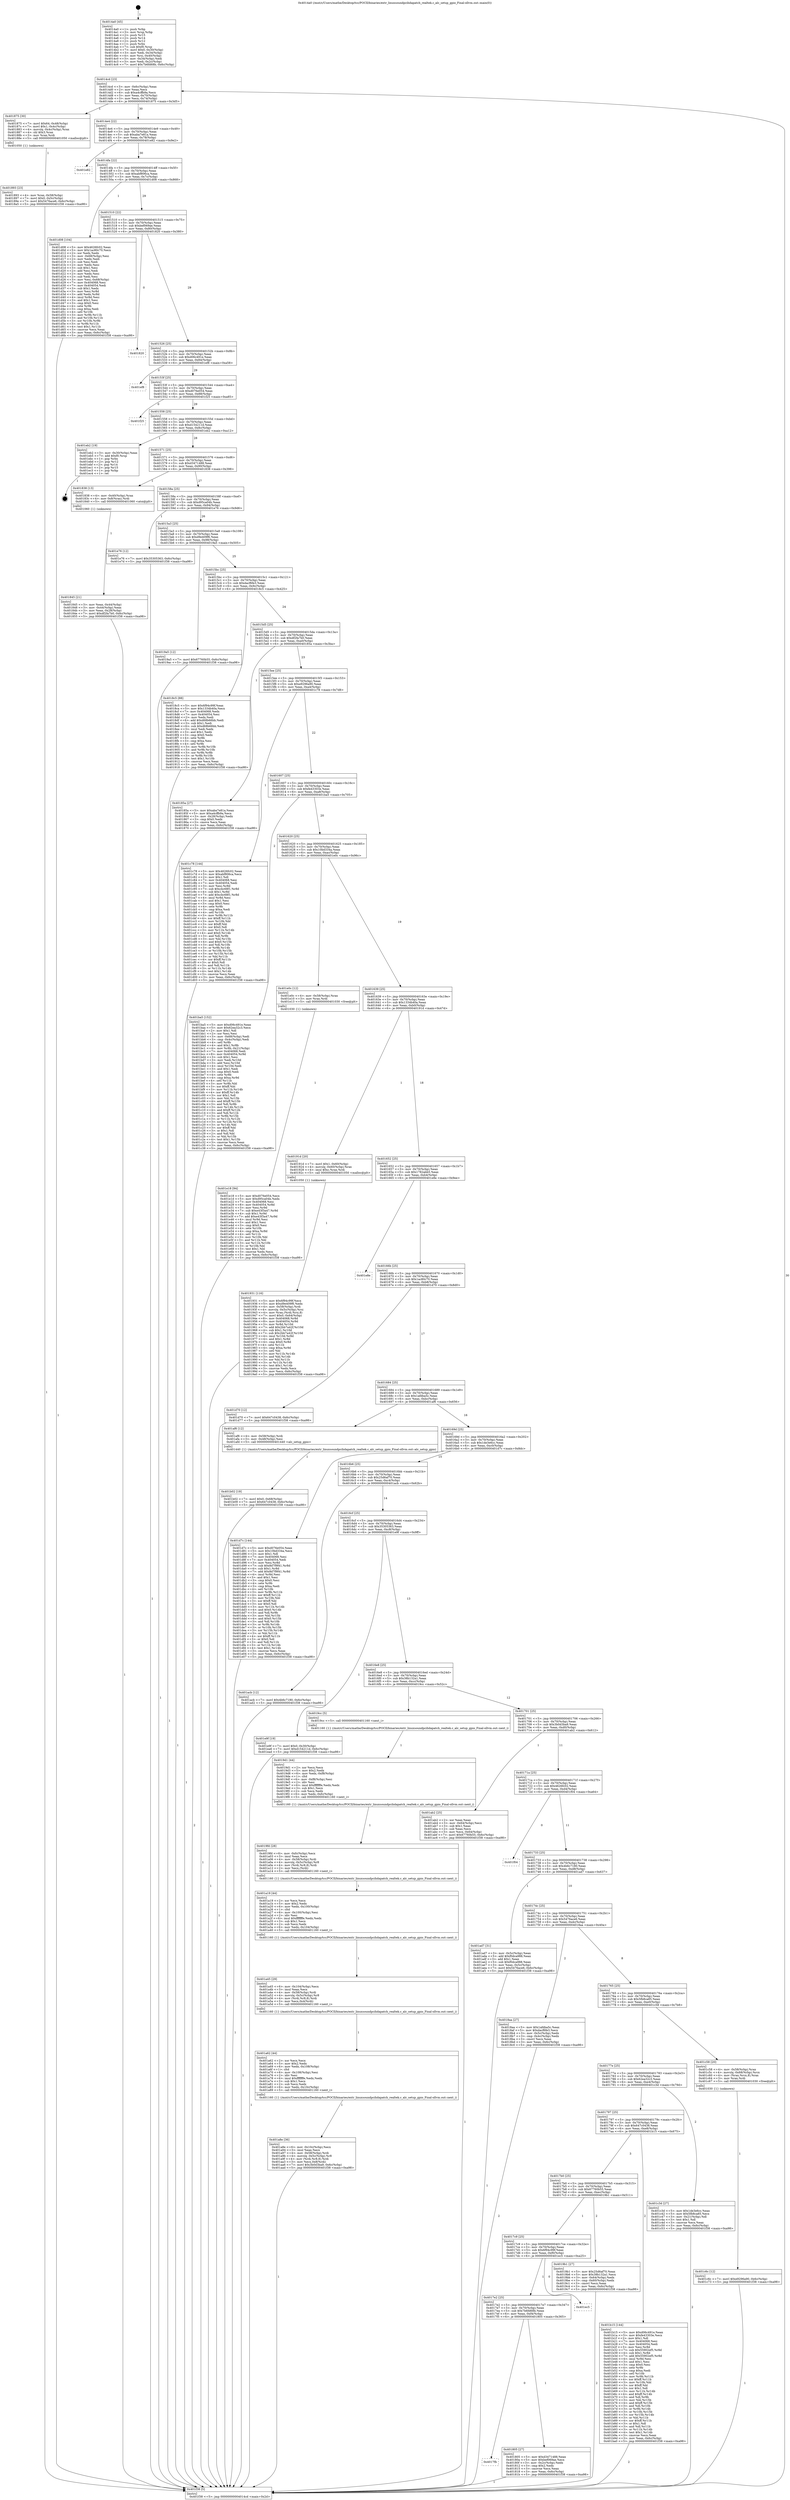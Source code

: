 digraph "0x4014a0" {
  label = "0x4014a0 (/mnt/c/Users/mathe/Desktop/tcc/POCII/binaries/extr_linuxsoundpcihdapatch_realtek.c_alc_setup_gpio_Final-ollvm.out::main(0))"
  labelloc = "t"
  node[shape=record]

  Entry [label="",width=0.3,height=0.3,shape=circle,fillcolor=black,style=filled]
  "0x4014cd" [label="{
     0x4014cd [23]\l
     | [instrs]\l
     &nbsp;&nbsp;0x4014cd \<+3\>: mov -0x6c(%rbp),%eax\l
     &nbsp;&nbsp;0x4014d0 \<+2\>: mov %eax,%ecx\l
     &nbsp;&nbsp;0x4014d2 \<+6\>: sub $0xa4cffb9a,%ecx\l
     &nbsp;&nbsp;0x4014d8 \<+3\>: mov %eax,-0x70(%rbp)\l
     &nbsp;&nbsp;0x4014db \<+3\>: mov %ecx,-0x74(%rbp)\l
     &nbsp;&nbsp;0x4014de \<+6\>: je 0000000000401875 \<main+0x3d5\>\l
  }"]
  "0x401875" [label="{
     0x401875 [30]\l
     | [instrs]\l
     &nbsp;&nbsp;0x401875 \<+7\>: movl $0x64,-0x48(%rbp)\l
     &nbsp;&nbsp;0x40187c \<+7\>: movl $0x1,-0x4c(%rbp)\l
     &nbsp;&nbsp;0x401883 \<+4\>: movslq -0x4c(%rbp),%rax\l
     &nbsp;&nbsp;0x401887 \<+4\>: shl $0x3,%rax\l
     &nbsp;&nbsp;0x40188b \<+3\>: mov %rax,%rdi\l
     &nbsp;&nbsp;0x40188e \<+5\>: call 0000000000401050 \<malloc@plt\>\l
     | [calls]\l
     &nbsp;&nbsp;0x401050 \{1\} (unknown)\l
  }"]
  "0x4014e4" [label="{
     0x4014e4 [22]\l
     | [instrs]\l
     &nbsp;&nbsp;0x4014e4 \<+5\>: jmp 00000000004014e9 \<main+0x49\>\l
     &nbsp;&nbsp;0x4014e9 \<+3\>: mov -0x70(%rbp),%eax\l
     &nbsp;&nbsp;0x4014ec \<+5\>: sub $0xaba7e81a,%eax\l
     &nbsp;&nbsp;0x4014f1 \<+3\>: mov %eax,-0x78(%rbp)\l
     &nbsp;&nbsp;0x4014f4 \<+6\>: je 0000000000401e82 \<main+0x9e2\>\l
  }"]
  Exit [label="",width=0.3,height=0.3,shape=circle,fillcolor=black,style=filled,peripheries=2]
  "0x401e82" [label="{
     0x401e82\l
  }", style=dashed]
  "0x4014fa" [label="{
     0x4014fa [22]\l
     | [instrs]\l
     &nbsp;&nbsp;0x4014fa \<+5\>: jmp 00000000004014ff \<main+0x5f\>\l
     &nbsp;&nbsp;0x4014ff \<+3\>: mov -0x70(%rbp),%eax\l
     &nbsp;&nbsp;0x401502 \<+5\>: sub $0xabf806ca,%eax\l
     &nbsp;&nbsp;0x401507 \<+3\>: mov %eax,-0x7c(%rbp)\l
     &nbsp;&nbsp;0x40150a \<+6\>: je 0000000000401d08 \<main+0x868\>\l
  }"]
  "0x401e18" [label="{
     0x401e18 [94]\l
     | [instrs]\l
     &nbsp;&nbsp;0x401e18 \<+5\>: mov $0xd076e054,%ecx\l
     &nbsp;&nbsp;0x401e1d \<+5\>: mov $0xd95ca04b,%edx\l
     &nbsp;&nbsp;0x401e22 \<+7\>: mov 0x404068,%esi\l
     &nbsp;&nbsp;0x401e29 \<+8\>: mov 0x404054,%r8d\l
     &nbsp;&nbsp;0x401e31 \<+3\>: mov %esi,%r9d\l
     &nbsp;&nbsp;0x401e34 \<+7\>: sub $0xe43f3a47,%r9d\l
     &nbsp;&nbsp;0x401e3b \<+4\>: sub $0x1,%r9d\l
     &nbsp;&nbsp;0x401e3f \<+7\>: add $0xe43f3a47,%r9d\l
     &nbsp;&nbsp;0x401e46 \<+4\>: imul %r9d,%esi\l
     &nbsp;&nbsp;0x401e4a \<+3\>: and $0x1,%esi\l
     &nbsp;&nbsp;0x401e4d \<+3\>: cmp $0x0,%esi\l
     &nbsp;&nbsp;0x401e50 \<+4\>: sete %r10b\l
     &nbsp;&nbsp;0x401e54 \<+4\>: cmp $0xa,%r8d\l
     &nbsp;&nbsp;0x401e58 \<+4\>: setl %r11b\l
     &nbsp;&nbsp;0x401e5c \<+3\>: mov %r10b,%bl\l
     &nbsp;&nbsp;0x401e5f \<+3\>: and %r11b,%bl\l
     &nbsp;&nbsp;0x401e62 \<+3\>: xor %r11b,%r10b\l
     &nbsp;&nbsp;0x401e65 \<+3\>: or %r10b,%bl\l
     &nbsp;&nbsp;0x401e68 \<+3\>: test $0x1,%bl\l
     &nbsp;&nbsp;0x401e6b \<+3\>: cmovne %edx,%ecx\l
     &nbsp;&nbsp;0x401e6e \<+3\>: mov %ecx,-0x6c(%rbp)\l
     &nbsp;&nbsp;0x401e71 \<+5\>: jmp 0000000000401f38 \<main+0xa98\>\l
  }"]
  "0x401d08" [label="{
     0x401d08 [104]\l
     | [instrs]\l
     &nbsp;&nbsp;0x401d08 \<+5\>: mov $0x4626fc02,%eax\l
     &nbsp;&nbsp;0x401d0d \<+5\>: mov $0x1ac80c70,%ecx\l
     &nbsp;&nbsp;0x401d12 \<+2\>: xor %edx,%edx\l
     &nbsp;&nbsp;0x401d14 \<+3\>: mov -0x68(%rbp),%esi\l
     &nbsp;&nbsp;0x401d17 \<+2\>: mov %edx,%edi\l
     &nbsp;&nbsp;0x401d19 \<+2\>: sub %esi,%edi\l
     &nbsp;&nbsp;0x401d1b \<+2\>: mov %edx,%esi\l
     &nbsp;&nbsp;0x401d1d \<+3\>: sub $0x1,%esi\l
     &nbsp;&nbsp;0x401d20 \<+2\>: add %esi,%edi\l
     &nbsp;&nbsp;0x401d22 \<+2\>: mov %edx,%esi\l
     &nbsp;&nbsp;0x401d24 \<+2\>: sub %edi,%esi\l
     &nbsp;&nbsp;0x401d26 \<+3\>: mov %esi,-0x68(%rbp)\l
     &nbsp;&nbsp;0x401d29 \<+7\>: mov 0x404068,%esi\l
     &nbsp;&nbsp;0x401d30 \<+7\>: mov 0x404054,%edi\l
     &nbsp;&nbsp;0x401d37 \<+3\>: sub $0x1,%edx\l
     &nbsp;&nbsp;0x401d3a \<+3\>: mov %esi,%r8d\l
     &nbsp;&nbsp;0x401d3d \<+3\>: add %edx,%r8d\l
     &nbsp;&nbsp;0x401d40 \<+4\>: imul %r8d,%esi\l
     &nbsp;&nbsp;0x401d44 \<+3\>: and $0x1,%esi\l
     &nbsp;&nbsp;0x401d47 \<+3\>: cmp $0x0,%esi\l
     &nbsp;&nbsp;0x401d4a \<+4\>: sete %r9b\l
     &nbsp;&nbsp;0x401d4e \<+3\>: cmp $0xa,%edi\l
     &nbsp;&nbsp;0x401d51 \<+4\>: setl %r10b\l
     &nbsp;&nbsp;0x401d55 \<+3\>: mov %r9b,%r11b\l
     &nbsp;&nbsp;0x401d58 \<+3\>: and %r10b,%r11b\l
     &nbsp;&nbsp;0x401d5b \<+3\>: xor %r10b,%r9b\l
     &nbsp;&nbsp;0x401d5e \<+3\>: or %r9b,%r11b\l
     &nbsp;&nbsp;0x401d61 \<+4\>: test $0x1,%r11b\l
     &nbsp;&nbsp;0x401d65 \<+3\>: cmovne %ecx,%eax\l
     &nbsp;&nbsp;0x401d68 \<+3\>: mov %eax,-0x6c(%rbp)\l
     &nbsp;&nbsp;0x401d6b \<+5\>: jmp 0000000000401f38 \<main+0xa98\>\l
  }"]
  "0x401510" [label="{
     0x401510 [22]\l
     | [instrs]\l
     &nbsp;&nbsp;0x401510 \<+5\>: jmp 0000000000401515 \<main+0x75\>\l
     &nbsp;&nbsp;0x401515 \<+3\>: mov -0x70(%rbp),%eax\l
     &nbsp;&nbsp;0x401518 \<+5\>: sub $0xbef069ae,%eax\l
     &nbsp;&nbsp;0x40151d \<+3\>: mov %eax,-0x80(%rbp)\l
     &nbsp;&nbsp;0x401520 \<+6\>: je 0000000000401820 \<main+0x380\>\l
  }"]
  "0x401c6c" [label="{
     0x401c6c [12]\l
     | [instrs]\l
     &nbsp;&nbsp;0x401c6c \<+7\>: movl $0xe9296a90,-0x6c(%rbp)\l
     &nbsp;&nbsp;0x401c73 \<+5\>: jmp 0000000000401f38 \<main+0xa98\>\l
  }"]
  "0x401820" [label="{
     0x401820\l
  }", style=dashed]
  "0x401526" [label="{
     0x401526 [25]\l
     | [instrs]\l
     &nbsp;&nbsp;0x401526 \<+5\>: jmp 000000000040152b \<main+0x8b\>\l
     &nbsp;&nbsp;0x40152b \<+3\>: mov -0x70(%rbp),%eax\l
     &nbsp;&nbsp;0x40152e \<+5\>: sub $0xd06c491e,%eax\l
     &nbsp;&nbsp;0x401533 \<+6\>: mov %eax,-0x84(%rbp)\l
     &nbsp;&nbsp;0x401539 \<+6\>: je 0000000000401ef8 \<main+0xa58\>\l
  }"]
  "0x401b02" [label="{
     0x401b02 [19]\l
     | [instrs]\l
     &nbsp;&nbsp;0x401b02 \<+7\>: movl $0x0,-0x68(%rbp)\l
     &nbsp;&nbsp;0x401b09 \<+7\>: movl $0x647c0438,-0x6c(%rbp)\l
     &nbsp;&nbsp;0x401b10 \<+5\>: jmp 0000000000401f38 \<main+0xa98\>\l
  }"]
  "0x401ef8" [label="{
     0x401ef8\l
  }", style=dashed]
  "0x40153f" [label="{
     0x40153f [25]\l
     | [instrs]\l
     &nbsp;&nbsp;0x40153f \<+5\>: jmp 0000000000401544 \<main+0xa4\>\l
     &nbsp;&nbsp;0x401544 \<+3\>: mov -0x70(%rbp),%eax\l
     &nbsp;&nbsp;0x401547 \<+5\>: sub $0xd076e054,%eax\l
     &nbsp;&nbsp;0x40154c \<+6\>: mov %eax,-0x88(%rbp)\l
     &nbsp;&nbsp;0x401552 \<+6\>: je 0000000000401f25 \<main+0xa85\>\l
  }"]
  "0x401a8e" [label="{
     0x401a8e [36]\l
     | [instrs]\l
     &nbsp;&nbsp;0x401a8e \<+6\>: mov -0x10c(%rbp),%ecx\l
     &nbsp;&nbsp;0x401a94 \<+3\>: imul %eax,%ecx\l
     &nbsp;&nbsp;0x401a97 \<+4\>: mov -0x58(%rbp),%rdi\l
     &nbsp;&nbsp;0x401a9b \<+4\>: movslq -0x5c(%rbp),%r8\l
     &nbsp;&nbsp;0x401a9f \<+4\>: mov (%rdi,%r8,8),%rdi\l
     &nbsp;&nbsp;0x401aa3 \<+3\>: mov %ecx,0x8(%rdi)\l
     &nbsp;&nbsp;0x401aa6 \<+7\>: movl $0x3b0d3ba9,-0x6c(%rbp)\l
     &nbsp;&nbsp;0x401aad \<+5\>: jmp 0000000000401f38 \<main+0xa98\>\l
  }"]
  "0x401f25" [label="{
     0x401f25\l
  }", style=dashed]
  "0x401558" [label="{
     0x401558 [25]\l
     | [instrs]\l
     &nbsp;&nbsp;0x401558 \<+5\>: jmp 000000000040155d \<main+0xbd\>\l
     &nbsp;&nbsp;0x40155d \<+3\>: mov -0x70(%rbp),%eax\l
     &nbsp;&nbsp;0x401560 \<+5\>: sub $0xd154211d,%eax\l
     &nbsp;&nbsp;0x401565 \<+6\>: mov %eax,-0x8c(%rbp)\l
     &nbsp;&nbsp;0x40156b \<+6\>: je 0000000000401eb2 \<main+0xa12\>\l
  }"]
  "0x401a62" [label="{
     0x401a62 [44]\l
     | [instrs]\l
     &nbsp;&nbsp;0x401a62 \<+2\>: xor %ecx,%ecx\l
     &nbsp;&nbsp;0x401a64 \<+5\>: mov $0x2,%edx\l
     &nbsp;&nbsp;0x401a69 \<+6\>: mov %edx,-0x108(%rbp)\l
     &nbsp;&nbsp;0x401a6f \<+1\>: cltd\l
     &nbsp;&nbsp;0x401a70 \<+6\>: mov -0x108(%rbp),%esi\l
     &nbsp;&nbsp;0x401a76 \<+2\>: idiv %esi\l
     &nbsp;&nbsp;0x401a78 \<+6\>: imul $0xfffffffe,%edx,%edx\l
     &nbsp;&nbsp;0x401a7e \<+3\>: sub $0x1,%ecx\l
     &nbsp;&nbsp;0x401a81 \<+2\>: sub %ecx,%edx\l
     &nbsp;&nbsp;0x401a83 \<+6\>: mov %edx,-0x10c(%rbp)\l
     &nbsp;&nbsp;0x401a89 \<+5\>: call 0000000000401160 \<next_i\>\l
     | [calls]\l
     &nbsp;&nbsp;0x401160 \{1\} (/mnt/c/Users/mathe/Desktop/tcc/POCII/binaries/extr_linuxsoundpcihdapatch_realtek.c_alc_setup_gpio_Final-ollvm.out::next_i)\l
  }"]
  "0x401eb2" [label="{
     0x401eb2 [19]\l
     | [instrs]\l
     &nbsp;&nbsp;0x401eb2 \<+3\>: mov -0x30(%rbp),%eax\l
     &nbsp;&nbsp;0x401eb5 \<+7\>: add $0xf0,%rsp\l
     &nbsp;&nbsp;0x401ebc \<+1\>: pop %rbx\l
     &nbsp;&nbsp;0x401ebd \<+2\>: pop %r12\l
     &nbsp;&nbsp;0x401ebf \<+2\>: pop %r14\l
     &nbsp;&nbsp;0x401ec1 \<+2\>: pop %r15\l
     &nbsp;&nbsp;0x401ec3 \<+1\>: pop %rbp\l
     &nbsp;&nbsp;0x401ec4 \<+1\>: ret\l
  }"]
  "0x401571" [label="{
     0x401571 [25]\l
     | [instrs]\l
     &nbsp;&nbsp;0x401571 \<+5\>: jmp 0000000000401576 \<main+0xd6\>\l
     &nbsp;&nbsp;0x401576 \<+3\>: mov -0x70(%rbp),%eax\l
     &nbsp;&nbsp;0x401579 \<+5\>: sub $0xd3471488,%eax\l
     &nbsp;&nbsp;0x40157e \<+6\>: mov %eax,-0x90(%rbp)\l
     &nbsp;&nbsp;0x401584 \<+6\>: je 0000000000401838 \<main+0x398\>\l
  }"]
  "0x401a45" [label="{
     0x401a45 [29]\l
     | [instrs]\l
     &nbsp;&nbsp;0x401a45 \<+6\>: mov -0x104(%rbp),%ecx\l
     &nbsp;&nbsp;0x401a4b \<+3\>: imul %eax,%ecx\l
     &nbsp;&nbsp;0x401a4e \<+4\>: mov -0x58(%rbp),%rdi\l
     &nbsp;&nbsp;0x401a52 \<+4\>: movslq -0x5c(%rbp),%r8\l
     &nbsp;&nbsp;0x401a56 \<+4\>: mov (%rdi,%r8,8),%rdi\l
     &nbsp;&nbsp;0x401a5a \<+3\>: mov %ecx,0x4(%rdi)\l
     &nbsp;&nbsp;0x401a5d \<+5\>: call 0000000000401160 \<next_i\>\l
     | [calls]\l
     &nbsp;&nbsp;0x401160 \{1\} (/mnt/c/Users/mathe/Desktop/tcc/POCII/binaries/extr_linuxsoundpcihdapatch_realtek.c_alc_setup_gpio_Final-ollvm.out::next_i)\l
  }"]
  "0x401838" [label="{
     0x401838 [13]\l
     | [instrs]\l
     &nbsp;&nbsp;0x401838 \<+4\>: mov -0x40(%rbp),%rax\l
     &nbsp;&nbsp;0x40183c \<+4\>: mov 0x8(%rax),%rdi\l
     &nbsp;&nbsp;0x401840 \<+5\>: call 0000000000401060 \<atoi@plt\>\l
     | [calls]\l
     &nbsp;&nbsp;0x401060 \{1\} (unknown)\l
  }"]
  "0x40158a" [label="{
     0x40158a [25]\l
     | [instrs]\l
     &nbsp;&nbsp;0x40158a \<+5\>: jmp 000000000040158f \<main+0xef\>\l
     &nbsp;&nbsp;0x40158f \<+3\>: mov -0x70(%rbp),%eax\l
     &nbsp;&nbsp;0x401592 \<+5\>: sub $0xd95ca04b,%eax\l
     &nbsp;&nbsp;0x401597 \<+6\>: mov %eax,-0x94(%rbp)\l
     &nbsp;&nbsp;0x40159d \<+6\>: je 0000000000401e76 \<main+0x9d6\>\l
  }"]
  "0x401a19" [label="{
     0x401a19 [44]\l
     | [instrs]\l
     &nbsp;&nbsp;0x401a19 \<+2\>: xor %ecx,%ecx\l
     &nbsp;&nbsp;0x401a1b \<+5\>: mov $0x2,%edx\l
     &nbsp;&nbsp;0x401a20 \<+6\>: mov %edx,-0x100(%rbp)\l
     &nbsp;&nbsp;0x401a26 \<+1\>: cltd\l
     &nbsp;&nbsp;0x401a27 \<+6\>: mov -0x100(%rbp),%esi\l
     &nbsp;&nbsp;0x401a2d \<+2\>: idiv %esi\l
     &nbsp;&nbsp;0x401a2f \<+6\>: imul $0xfffffffe,%edx,%edx\l
     &nbsp;&nbsp;0x401a35 \<+3\>: sub $0x1,%ecx\l
     &nbsp;&nbsp;0x401a38 \<+2\>: sub %ecx,%edx\l
     &nbsp;&nbsp;0x401a3a \<+6\>: mov %edx,-0x104(%rbp)\l
     &nbsp;&nbsp;0x401a40 \<+5\>: call 0000000000401160 \<next_i\>\l
     | [calls]\l
     &nbsp;&nbsp;0x401160 \{1\} (/mnt/c/Users/mathe/Desktop/tcc/POCII/binaries/extr_linuxsoundpcihdapatch_realtek.c_alc_setup_gpio_Final-ollvm.out::next_i)\l
  }"]
  "0x401e76" [label="{
     0x401e76 [12]\l
     | [instrs]\l
     &nbsp;&nbsp;0x401e76 \<+7\>: movl $0x35305363,-0x6c(%rbp)\l
     &nbsp;&nbsp;0x401e7d \<+5\>: jmp 0000000000401f38 \<main+0xa98\>\l
  }"]
  "0x4015a3" [label="{
     0x4015a3 [25]\l
     | [instrs]\l
     &nbsp;&nbsp;0x4015a3 \<+5\>: jmp 00000000004015a8 \<main+0x108\>\l
     &nbsp;&nbsp;0x4015a8 \<+3\>: mov -0x70(%rbp),%eax\l
     &nbsp;&nbsp;0x4015ab \<+5\>: sub $0xd9e409f6,%eax\l
     &nbsp;&nbsp;0x4015b0 \<+6\>: mov %eax,-0x98(%rbp)\l
     &nbsp;&nbsp;0x4015b6 \<+6\>: je 00000000004019a5 \<main+0x505\>\l
  }"]
  "0x4019fd" [label="{
     0x4019fd [28]\l
     | [instrs]\l
     &nbsp;&nbsp;0x4019fd \<+6\>: mov -0xfc(%rbp),%ecx\l
     &nbsp;&nbsp;0x401a03 \<+3\>: imul %eax,%ecx\l
     &nbsp;&nbsp;0x401a06 \<+4\>: mov -0x58(%rbp),%rdi\l
     &nbsp;&nbsp;0x401a0a \<+4\>: movslq -0x5c(%rbp),%r8\l
     &nbsp;&nbsp;0x401a0e \<+4\>: mov (%rdi,%r8,8),%rdi\l
     &nbsp;&nbsp;0x401a12 \<+2\>: mov %ecx,(%rdi)\l
     &nbsp;&nbsp;0x401a14 \<+5\>: call 0000000000401160 \<next_i\>\l
     | [calls]\l
     &nbsp;&nbsp;0x401160 \{1\} (/mnt/c/Users/mathe/Desktop/tcc/POCII/binaries/extr_linuxsoundpcihdapatch_realtek.c_alc_setup_gpio_Final-ollvm.out::next_i)\l
  }"]
  "0x4019a5" [label="{
     0x4019a5 [12]\l
     | [instrs]\l
     &nbsp;&nbsp;0x4019a5 \<+7\>: movl $0x67760b55,-0x6c(%rbp)\l
     &nbsp;&nbsp;0x4019ac \<+5\>: jmp 0000000000401f38 \<main+0xa98\>\l
  }"]
  "0x4015bc" [label="{
     0x4015bc [25]\l
     | [instrs]\l
     &nbsp;&nbsp;0x4015bc \<+5\>: jmp 00000000004015c1 \<main+0x121\>\l
     &nbsp;&nbsp;0x4015c1 \<+3\>: mov -0x70(%rbp),%eax\l
     &nbsp;&nbsp;0x4015c4 \<+5\>: sub $0xdacf6fe3,%eax\l
     &nbsp;&nbsp;0x4015c9 \<+6\>: mov %eax,-0x9c(%rbp)\l
     &nbsp;&nbsp;0x4015cf \<+6\>: je 00000000004018c5 \<main+0x425\>\l
  }"]
  "0x4019d1" [label="{
     0x4019d1 [44]\l
     | [instrs]\l
     &nbsp;&nbsp;0x4019d1 \<+2\>: xor %ecx,%ecx\l
     &nbsp;&nbsp;0x4019d3 \<+5\>: mov $0x2,%edx\l
     &nbsp;&nbsp;0x4019d8 \<+6\>: mov %edx,-0xf8(%rbp)\l
     &nbsp;&nbsp;0x4019de \<+1\>: cltd\l
     &nbsp;&nbsp;0x4019df \<+6\>: mov -0xf8(%rbp),%esi\l
     &nbsp;&nbsp;0x4019e5 \<+2\>: idiv %esi\l
     &nbsp;&nbsp;0x4019e7 \<+6\>: imul $0xfffffffe,%edx,%edx\l
     &nbsp;&nbsp;0x4019ed \<+3\>: sub $0x1,%ecx\l
     &nbsp;&nbsp;0x4019f0 \<+2\>: sub %ecx,%edx\l
     &nbsp;&nbsp;0x4019f2 \<+6\>: mov %edx,-0xfc(%rbp)\l
     &nbsp;&nbsp;0x4019f8 \<+5\>: call 0000000000401160 \<next_i\>\l
     | [calls]\l
     &nbsp;&nbsp;0x401160 \{1\} (/mnt/c/Users/mathe/Desktop/tcc/POCII/binaries/extr_linuxsoundpcihdapatch_realtek.c_alc_setup_gpio_Final-ollvm.out::next_i)\l
  }"]
  "0x4018c5" [label="{
     0x4018c5 [88]\l
     | [instrs]\l
     &nbsp;&nbsp;0x4018c5 \<+5\>: mov $0x6f94c99f,%eax\l
     &nbsp;&nbsp;0x4018ca \<+5\>: mov $0x1334b40a,%ecx\l
     &nbsp;&nbsp;0x4018cf \<+7\>: mov 0x404068,%edx\l
     &nbsp;&nbsp;0x4018d6 \<+7\>: mov 0x404054,%esi\l
     &nbsp;&nbsp;0x4018dd \<+2\>: mov %edx,%edi\l
     &nbsp;&nbsp;0x4018df \<+6\>: add $0xd68b66bb,%edi\l
     &nbsp;&nbsp;0x4018e5 \<+3\>: sub $0x1,%edi\l
     &nbsp;&nbsp;0x4018e8 \<+6\>: sub $0xd68b66bb,%edi\l
     &nbsp;&nbsp;0x4018ee \<+3\>: imul %edi,%edx\l
     &nbsp;&nbsp;0x4018f1 \<+3\>: and $0x1,%edx\l
     &nbsp;&nbsp;0x4018f4 \<+3\>: cmp $0x0,%edx\l
     &nbsp;&nbsp;0x4018f7 \<+4\>: sete %r8b\l
     &nbsp;&nbsp;0x4018fb \<+3\>: cmp $0xa,%esi\l
     &nbsp;&nbsp;0x4018fe \<+4\>: setl %r9b\l
     &nbsp;&nbsp;0x401902 \<+3\>: mov %r8b,%r10b\l
     &nbsp;&nbsp;0x401905 \<+3\>: and %r9b,%r10b\l
     &nbsp;&nbsp;0x401908 \<+3\>: xor %r9b,%r8b\l
     &nbsp;&nbsp;0x40190b \<+3\>: or %r8b,%r10b\l
     &nbsp;&nbsp;0x40190e \<+4\>: test $0x1,%r10b\l
     &nbsp;&nbsp;0x401912 \<+3\>: cmovne %ecx,%eax\l
     &nbsp;&nbsp;0x401915 \<+3\>: mov %eax,-0x6c(%rbp)\l
     &nbsp;&nbsp;0x401918 \<+5\>: jmp 0000000000401f38 \<main+0xa98\>\l
  }"]
  "0x4015d5" [label="{
     0x4015d5 [25]\l
     | [instrs]\l
     &nbsp;&nbsp;0x4015d5 \<+5\>: jmp 00000000004015da \<main+0x13a\>\l
     &nbsp;&nbsp;0x4015da \<+3\>: mov -0x70(%rbp),%eax\l
     &nbsp;&nbsp;0x4015dd \<+5\>: sub $0xdf2fa7b0,%eax\l
     &nbsp;&nbsp;0x4015e2 \<+6\>: mov %eax,-0xa0(%rbp)\l
     &nbsp;&nbsp;0x4015e8 \<+6\>: je 000000000040185a \<main+0x3ba\>\l
  }"]
  "0x401931" [label="{
     0x401931 [116]\l
     | [instrs]\l
     &nbsp;&nbsp;0x401931 \<+5\>: mov $0x6f94c99f,%ecx\l
     &nbsp;&nbsp;0x401936 \<+5\>: mov $0xd9e409f6,%edx\l
     &nbsp;&nbsp;0x40193b \<+4\>: mov -0x58(%rbp),%rdi\l
     &nbsp;&nbsp;0x40193f \<+4\>: movslq -0x5c(%rbp),%rsi\l
     &nbsp;&nbsp;0x401943 \<+4\>: mov %rax,(%rdi,%rsi,8)\l
     &nbsp;&nbsp;0x401947 \<+7\>: movl $0x0,-0x64(%rbp)\l
     &nbsp;&nbsp;0x40194e \<+8\>: mov 0x404068,%r8d\l
     &nbsp;&nbsp;0x401956 \<+8\>: mov 0x404054,%r9d\l
     &nbsp;&nbsp;0x40195e \<+3\>: mov %r8d,%r10d\l
     &nbsp;&nbsp;0x401961 \<+7\>: add $0x2bb7a42f,%r10d\l
     &nbsp;&nbsp;0x401968 \<+4\>: sub $0x1,%r10d\l
     &nbsp;&nbsp;0x40196c \<+7\>: sub $0x2bb7a42f,%r10d\l
     &nbsp;&nbsp;0x401973 \<+4\>: imul %r10d,%r8d\l
     &nbsp;&nbsp;0x401977 \<+4\>: and $0x1,%r8d\l
     &nbsp;&nbsp;0x40197b \<+4\>: cmp $0x0,%r8d\l
     &nbsp;&nbsp;0x40197f \<+4\>: sete %r11b\l
     &nbsp;&nbsp;0x401983 \<+4\>: cmp $0xa,%r9d\l
     &nbsp;&nbsp;0x401987 \<+3\>: setl %bl\l
     &nbsp;&nbsp;0x40198a \<+3\>: mov %r11b,%r14b\l
     &nbsp;&nbsp;0x40198d \<+3\>: and %bl,%r14b\l
     &nbsp;&nbsp;0x401990 \<+3\>: xor %bl,%r11b\l
     &nbsp;&nbsp;0x401993 \<+3\>: or %r11b,%r14b\l
     &nbsp;&nbsp;0x401996 \<+4\>: test $0x1,%r14b\l
     &nbsp;&nbsp;0x40199a \<+3\>: cmovne %edx,%ecx\l
     &nbsp;&nbsp;0x40199d \<+3\>: mov %ecx,-0x6c(%rbp)\l
     &nbsp;&nbsp;0x4019a0 \<+5\>: jmp 0000000000401f38 \<main+0xa98\>\l
  }"]
  "0x40185a" [label="{
     0x40185a [27]\l
     | [instrs]\l
     &nbsp;&nbsp;0x40185a \<+5\>: mov $0xaba7e81a,%eax\l
     &nbsp;&nbsp;0x40185f \<+5\>: mov $0xa4cffb9a,%ecx\l
     &nbsp;&nbsp;0x401864 \<+3\>: mov -0x28(%rbp),%edx\l
     &nbsp;&nbsp;0x401867 \<+3\>: cmp $0x0,%edx\l
     &nbsp;&nbsp;0x40186a \<+3\>: cmove %ecx,%eax\l
     &nbsp;&nbsp;0x40186d \<+3\>: mov %eax,-0x6c(%rbp)\l
     &nbsp;&nbsp;0x401870 \<+5\>: jmp 0000000000401f38 \<main+0xa98\>\l
  }"]
  "0x4015ee" [label="{
     0x4015ee [25]\l
     | [instrs]\l
     &nbsp;&nbsp;0x4015ee \<+5\>: jmp 00000000004015f3 \<main+0x153\>\l
     &nbsp;&nbsp;0x4015f3 \<+3\>: mov -0x70(%rbp),%eax\l
     &nbsp;&nbsp;0x4015f6 \<+5\>: sub $0xe9296a90,%eax\l
     &nbsp;&nbsp;0x4015fb \<+6\>: mov %eax,-0xa4(%rbp)\l
     &nbsp;&nbsp;0x401601 \<+6\>: je 0000000000401c78 \<main+0x7d8\>\l
  }"]
  "0x401893" [label="{
     0x401893 [23]\l
     | [instrs]\l
     &nbsp;&nbsp;0x401893 \<+4\>: mov %rax,-0x58(%rbp)\l
     &nbsp;&nbsp;0x401897 \<+7\>: movl $0x0,-0x5c(%rbp)\l
     &nbsp;&nbsp;0x40189e \<+7\>: movl $0x5476ace6,-0x6c(%rbp)\l
     &nbsp;&nbsp;0x4018a5 \<+5\>: jmp 0000000000401f38 \<main+0xa98\>\l
  }"]
  "0x401c78" [label="{
     0x401c78 [144]\l
     | [instrs]\l
     &nbsp;&nbsp;0x401c78 \<+5\>: mov $0x4626fc02,%eax\l
     &nbsp;&nbsp;0x401c7d \<+5\>: mov $0xabf806ca,%ecx\l
     &nbsp;&nbsp;0x401c82 \<+2\>: mov $0x1,%dl\l
     &nbsp;&nbsp;0x401c84 \<+7\>: mov 0x404068,%esi\l
     &nbsp;&nbsp;0x401c8b \<+7\>: mov 0x404054,%edi\l
     &nbsp;&nbsp;0x401c92 \<+3\>: mov %esi,%r8d\l
     &nbsp;&nbsp;0x401c95 \<+7\>: sub $0xcbc68f1,%r8d\l
     &nbsp;&nbsp;0x401c9c \<+4\>: sub $0x1,%r8d\l
     &nbsp;&nbsp;0x401ca0 \<+7\>: add $0xcbc68f1,%r8d\l
     &nbsp;&nbsp;0x401ca7 \<+4\>: imul %r8d,%esi\l
     &nbsp;&nbsp;0x401cab \<+3\>: and $0x1,%esi\l
     &nbsp;&nbsp;0x401cae \<+3\>: cmp $0x0,%esi\l
     &nbsp;&nbsp;0x401cb1 \<+4\>: sete %r9b\l
     &nbsp;&nbsp;0x401cb5 \<+3\>: cmp $0xa,%edi\l
     &nbsp;&nbsp;0x401cb8 \<+4\>: setl %r10b\l
     &nbsp;&nbsp;0x401cbc \<+3\>: mov %r9b,%r11b\l
     &nbsp;&nbsp;0x401cbf \<+4\>: xor $0xff,%r11b\l
     &nbsp;&nbsp;0x401cc3 \<+3\>: mov %r10b,%bl\l
     &nbsp;&nbsp;0x401cc6 \<+3\>: xor $0xff,%bl\l
     &nbsp;&nbsp;0x401cc9 \<+3\>: xor $0x0,%dl\l
     &nbsp;&nbsp;0x401ccc \<+3\>: mov %r11b,%r14b\l
     &nbsp;&nbsp;0x401ccf \<+4\>: and $0x0,%r14b\l
     &nbsp;&nbsp;0x401cd3 \<+3\>: and %dl,%r9b\l
     &nbsp;&nbsp;0x401cd6 \<+3\>: mov %bl,%r15b\l
     &nbsp;&nbsp;0x401cd9 \<+4\>: and $0x0,%r15b\l
     &nbsp;&nbsp;0x401cdd \<+3\>: and %dl,%r10b\l
     &nbsp;&nbsp;0x401ce0 \<+3\>: or %r9b,%r14b\l
     &nbsp;&nbsp;0x401ce3 \<+3\>: or %r10b,%r15b\l
     &nbsp;&nbsp;0x401ce6 \<+3\>: xor %r15b,%r14b\l
     &nbsp;&nbsp;0x401ce9 \<+3\>: or %bl,%r11b\l
     &nbsp;&nbsp;0x401cec \<+4\>: xor $0xff,%r11b\l
     &nbsp;&nbsp;0x401cf0 \<+3\>: or $0x0,%dl\l
     &nbsp;&nbsp;0x401cf3 \<+3\>: and %dl,%r11b\l
     &nbsp;&nbsp;0x401cf6 \<+3\>: or %r11b,%r14b\l
     &nbsp;&nbsp;0x401cf9 \<+4\>: test $0x1,%r14b\l
     &nbsp;&nbsp;0x401cfd \<+3\>: cmovne %ecx,%eax\l
     &nbsp;&nbsp;0x401d00 \<+3\>: mov %eax,-0x6c(%rbp)\l
     &nbsp;&nbsp;0x401d03 \<+5\>: jmp 0000000000401f38 \<main+0xa98\>\l
  }"]
  "0x401607" [label="{
     0x401607 [25]\l
     | [instrs]\l
     &nbsp;&nbsp;0x401607 \<+5\>: jmp 000000000040160c \<main+0x16c\>\l
     &nbsp;&nbsp;0x40160c \<+3\>: mov -0x70(%rbp),%eax\l
     &nbsp;&nbsp;0x40160f \<+5\>: sub $0xfe43303e,%eax\l
     &nbsp;&nbsp;0x401614 \<+6\>: mov %eax,-0xa8(%rbp)\l
     &nbsp;&nbsp;0x40161a \<+6\>: je 0000000000401ba5 \<main+0x705\>\l
  }"]
  "0x401845" [label="{
     0x401845 [21]\l
     | [instrs]\l
     &nbsp;&nbsp;0x401845 \<+3\>: mov %eax,-0x44(%rbp)\l
     &nbsp;&nbsp;0x401848 \<+3\>: mov -0x44(%rbp),%eax\l
     &nbsp;&nbsp;0x40184b \<+3\>: mov %eax,-0x28(%rbp)\l
     &nbsp;&nbsp;0x40184e \<+7\>: movl $0xdf2fa7b0,-0x6c(%rbp)\l
     &nbsp;&nbsp;0x401855 \<+5\>: jmp 0000000000401f38 \<main+0xa98\>\l
  }"]
  "0x401ba5" [label="{
     0x401ba5 [152]\l
     | [instrs]\l
     &nbsp;&nbsp;0x401ba5 \<+5\>: mov $0xd06c491e,%eax\l
     &nbsp;&nbsp;0x401baa \<+5\>: mov $0x62ea32c3,%ecx\l
     &nbsp;&nbsp;0x401baf \<+2\>: mov $0x1,%dl\l
     &nbsp;&nbsp;0x401bb1 \<+2\>: xor %esi,%esi\l
     &nbsp;&nbsp;0x401bb3 \<+3\>: mov -0x68(%rbp),%edi\l
     &nbsp;&nbsp;0x401bb6 \<+3\>: cmp -0x4c(%rbp),%edi\l
     &nbsp;&nbsp;0x401bb9 \<+4\>: setl %r8b\l
     &nbsp;&nbsp;0x401bbd \<+4\>: and $0x1,%r8b\l
     &nbsp;&nbsp;0x401bc1 \<+4\>: mov %r8b,-0x21(%rbp)\l
     &nbsp;&nbsp;0x401bc5 \<+7\>: mov 0x404068,%edi\l
     &nbsp;&nbsp;0x401bcc \<+8\>: mov 0x404054,%r9d\l
     &nbsp;&nbsp;0x401bd4 \<+3\>: sub $0x1,%esi\l
     &nbsp;&nbsp;0x401bd7 \<+3\>: mov %edi,%r10d\l
     &nbsp;&nbsp;0x401bda \<+3\>: add %esi,%r10d\l
     &nbsp;&nbsp;0x401bdd \<+4\>: imul %r10d,%edi\l
     &nbsp;&nbsp;0x401be1 \<+3\>: and $0x1,%edi\l
     &nbsp;&nbsp;0x401be4 \<+3\>: cmp $0x0,%edi\l
     &nbsp;&nbsp;0x401be7 \<+4\>: sete %r8b\l
     &nbsp;&nbsp;0x401beb \<+4\>: cmp $0xa,%r9d\l
     &nbsp;&nbsp;0x401bef \<+4\>: setl %r11b\l
     &nbsp;&nbsp;0x401bf3 \<+3\>: mov %r8b,%bl\l
     &nbsp;&nbsp;0x401bf6 \<+3\>: xor $0xff,%bl\l
     &nbsp;&nbsp;0x401bf9 \<+3\>: mov %r11b,%r14b\l
     &nbsp;&nbsp;0x401bfc \<+4\>: xor $0xff,%r14b\l
     &nbsp;&nbsp;0x401c00 \<+3\>: xor $0x1,%dl\l
     &nbsp;&nbsp;0x401c03 \<+3\>: mov %bl,%r15b\l
     &nbsp;&nbsp;0x401c06 \<+4\>: and $0xff,%r15b\l
     &nbsp;&nbsp;0x401c0a \<+3\>: and %dl,%r8b\l
     &nbsp;&nbsp;0x401c0d \<+3\>: mov %r14b,%r12b\l
     &nbsp;&nbsp;0x401c10 \<+4\>: and $0xff,%r12b\l
     &nbsp;&nbsp;0x401c14 \<+3\>: and %dl,%r11b\l
     &nbsp;&nbsp;0x401c17 \<+3\>: or %r8b,%r15b\l
     &nbsp;&nbsp;0x401c1a \<+3\>: or %r11b,%r12b\l
     &nbsp;&nbsp;0x401c1d \<+3\>: xor %r12b,%r15b\l
     &nbsp;&nbsp;0x401c20 \<+3\>: or %r14b,%bl\l
     &nbsp;&nbsp;0x401c23 \<+3\>: xor $0xff,%bl\l
     &nbsp;&nbsp;0x401c26 \<+3\>: or $0x1,%dl\l
     &nbsp;&nbsp;0x401c29 \<+2\>: and %dl,%bl\l
     &nbsp;&nbsp;0x401c2b \<+3\>: or %bl,%r15b\l
     &nbsp;&nbsp;0x401c2e \<+4\>: test $0x1,%r15b\l
     &nbsp;&nbsp;0x401c32 \<+3\>: cmovne %ecx,%eax\l
     &nbsp;&nbsp;0x401c35 \<+3\>: mov %eax,-0x6c(%rbp)\l
     &nbsp;&nbsp;0x401c38 \<+5\>: jmp 0000000000401f38 \<main+0xa98\>\l
  }"]
  "0x401620" [label="{
     0x401620 [25]\l
     | [instrs]\l
     &nbsp;&nbsp;0x401620 \<+5\>: jmp 0000000000401625 \<main+0x185\>\l
     &nbsp;&nbsp;0x401625 \<+3\>: mov -0x70(%rbp),%eax\l
     &nbsp;&nbsp;0x401628 \<+5\>: sub $0x10bd334a,%eax\l
     &nbsp;&nbsp;0x40162d \<+6\>: mov %eax,-0xac(%rbp)\l
     &nbsp;&nbsp;0x401633 \<+6\>: je 0000000000401e0c \<main+0x96c\>\l
  }"]
  "0x4014a0" [label="{
     0x4014a0 [45]\l
     | [instrs]\l
     &nbsp;&nbsp;0x4014a0 \<+1\>: push %rbp\l
     &nbsp;&nbsp;0x4014a1 \<+3\>: mov %rsp,%rbp\l
     &nbsp;&nbsp;0x4014a4 \<+2\>: push %r15\l
     &nbsp;&nbsp;0x4014a6 \<+2\>: push %r14\l
     &nbsp;&nbsp;0x4014a8 \<+2\>: push %r12\l
     &nbsp;&nbsp;0x4014aa \<+1\>: push %rbx\l
     &nbsp;&nbsp;0x4014ab \<+7\>: sub $0xf0,%rsp\l
     &nbsp;&nbsp;0x4014b2 \<+7\>: movl $0x0,-0x30(%rbp)\l
     &nbsp;&nbsp;0x4014b9 \<+3\>: mov %edi,-0x34(%rbp)\l
     &nbsp;&nbsp;0x4014bc \<+4\>: mov %rsi,-0x40(%rbp)\l
     &nbsp;&nbsp;0x4014c0 \<+3\>: mov -0x34(%rbp),%edi\l
     &nbsp;&nbsp;0x4014c3 \<+3\>: mov %edi,-0x2c(%rbp)\l
     &nbsp;&nbsp;0x4014c6 \<+7\>: movl $0x7b6fd68b,-0x6c(%rbp)\l
  }"]
  "0x401e0c" [label="{
     0x401e0c [12]\l
     | [instrs]\l
     &nbsp;&nbsp;0x401e0c \<+4\>: mov -0x58(%rbp),%rax\l
     &nbsp;&nbsp;0x401e10 \<+3\>: mov %rax,%rdi\l
     &nbsp;&nbsp;0x401e13 \<+5\>: call 0000000000401030 \<free@plt\>\l
     | [calls]\l
     &nbsp;&nbsp;0x401030 \{1\} (unknown)\l
  }"]
  "0x401639" [label="{
     0x401639 [25]\l
     | [instrs]\l
     &nbsp;&nbsp;0x401639 \<+5\>: jmp 000000000040163e \<main+0x19e\>\l
     &nbsp;&nbsp;0x40163e \<+3\>: mov -0x70(%rbp),%eax\l
     &nbsp;&nbsp;0x401641 \<+5\>: sub $0x1334b40a,%eax\l
     &nbsp;&nbsp;0x401646 \<+6\>: mov %eax,-0xb0(%rbp)\l
     &nbsp;&nbsp;0x40164c \<+6\>: je 000000000040191d \<main+0x47d\>\l
  }"]
  "0x401f38" [label="{
     0x401f38 [5]\l
     | [instrs]\l
     &nbsp;&nbsp;0x401f38 \<+5\>: jmp 00000000004014cd \<main+0x2d\>\l
  }"]
  "0x40191d" [label="{
     0x40191d [20]\l
     | [instrs]\l
     &nbsp;&nbsp;0x40191d \<+7\>: movl $0x1,-0x60(%rbp)\l
     &nbsp;&nbsp;0x401924 \<+4\>: movslq -0x60(%rbp),%rax\l
     &nbsp;&nbsp;0x401928 \<+4\>: imul $0xc,%rax,%rdi\l
     &nbsp;&nbsp;0x40192c \<+5\>: call 0000000000401050 \<malloc@plt\>\l
     | [calls]\l
     &nbsp;&nbsp;0x401050 \{1\} (unknown)\l
  }"]
  "0x401652" [label="{
     0x401652 [25]\l
     | [instrs]\l
     &nbsp;&nbsp;0x401652 \<+5\>: jmp 0000000000401657 \<main+0x1b7\>\l
     &nbsp;&nbsp;0x401657 \<+3\>: mov -0x70(%rbp),%eax\l
     &nbsp;&nbsp;0x40165a \<+5\>: sub $0x1782abb5,%eax\l
     &nbsp;&nbsp;0x40165f \<+6\>: mov %eax,-0xb4(%rbp)\l
     &nbsp;&nbsp;0x401665 \<+6\>: je 0000000000401e8e \<main+0x9ee\>\l
  }"]
  "0x4017fb" [label="{
     0x4017fb\l
  }", style=dashed]
  "0x401e8e" [label="{
     0x401e8e\l
  }", style=dashed]
  "0x40166b" [label="{
     0x40166b [25]\l
     | [instrs]\l
     &nbsp;&nbsp;0x40166b \<+5\>: jmp 0000000000401670 \<main+0x1d0\>\l
     &nbsp;&nbsp;0x401670 \<+3\>: mov -0x70(%rbp),%eax\l
     &nbsp;&nbsp;0x401673 \<+5\>: sub $0x1ac80c70,%eax\l
     &nbsp;&nbsp;0x401678 \<+6\>: mov %eax,-0xb8(%rbp)\l
     &nbsp;&nbsp;0x40167e \<+6\>: je 0000000000401d70 \<main+0x8d0\>\l
  }"]
  "0x401805" [label="{
     0x401805 [27]\l
     | [instrs]\l
     &nbsp;&nbsp;0x401805 \<+5\>: mov $0xd3471488,%eax\l
     &nbsp;&nbsp;0x40180a \<+5\>: mov $0xbef069ae,%ecx\l
     &nbsp;&nbsp;0x40180f \<+3\>: mov -0x2c(%rbp),%edx\l
     &nbsp;&nbsp;0x401812 \<+3\>: cmp $0x2,%edx\l
     &nbsp;&nbsp;0x401815 \<+3\>: cmovne %ecx,%eax\l
     &nbsp;&nbsp;0x401818 \<+3\>: mov %eax,-0x6c(%rbp)\l
     &nbsp;&nbsp;0x40181b \<+5\>: jmp 0000000000401f38 \<main+0xa98\>\l
  }"]
  "0x401d70" [label="{
     0x401d70 [12]\l
     | [instrs]\l
     &nbsp;&nbsp;0x401d70 \<+7\>: movl $0x647c0438,-0x6c(%rbp)\l
     &nbsp;&nbsp;0x401d77 \<+5\>: jmp 0000000000401f38 \<main+0xa98\>\l
  }"]
  "0x401684" [label="{
     0x401684 [25]\l
     | [instrs]\l
     &nbsp;&nbsp;0x401684 \<+5\>: jmp 0000000000401689 \<main+0x1e9\>\l
     &nbsp;&nbsp;0x401689 \<+3\>: mov -0x70(%rbp),%eax\l
     &nbsp;&nbsp;0x40168c \<+5\>: sub $0x1afdba5c,%eax\l
     &nbsp;&nbsp;0x401691 \<+6\>: mov %eax,-0xbc(%rbp)\l
     &nbsp;&nbsp;0x401697 \<+6\>: je 0000000000401af6 \<main+0x656\>\l
  }"]
  "0x4017e2" [label="{
     0x4017e2 [25]\l
     | [instrs]\l
     &nbsp;&nbsp;0x4017e2 \<+5\>: jmp 00000000004017e7 \<main+0x347\>\l
     &nbsp;&nbsp;0x4017e7 \<+3\>: mov -0x70(%rbp),%eax\l
     &nbsp;&nbsp;0x4017ea \<+5\>: sub $0x7b6fd68b,%eax\l
     &nbsp;&nbsp;0x4017ef \<+6\>: mov %eax,-0xf4(%rbp)\l
     &nbsp;&nbsp;0x4017f5 \<+6\>: je 0000000000401805 \<main+0x365\>\l
  }"]
  "0x401af6" [label="{
     0x401af6 [12]\l
     | [instrs]\l
     &nbsp;&nbsp;0x401af6 \<+4\>: mov -0x58(%rbp),%rdi\l
     &nbsp;&nbsp;0x401afa \<+3\>: mov -0x48(%rbp),%esi\l
     &nbsp;&nbsp;0x401afd \<+5\>: call 0000000000401440 \<alc_setup_gpio\>\l
     | [calls]\l
     &nbsp;&nbsp;0x401440 \{1\} (/mnt/c/Users/mathe/Desktop/tcc/POCII/binaries/extr_linuxsoundpcihdapatch_realtek.c_alc_setup_gpio_Final-ollvm.out::alc_setup_gpio)\l
  }"]
  "0x40169d" [label="{
     0x40169d [25]\l
     | [instrs]\l
     &nbsp;&nbsp;0x40169d \<+5\>: jmp 00000000004016a2 \<main+0x202\>\l
     &nbsp;&nbsp;0x4016a2 \<+3\>: mov -0x70(%rbp),%eax\l
     &nbsp;&nbsp;0x4016a5 \<+5\>: sub $0x1de3e6cc,%eax\l
     &nbsp;&nbsp;0x4016aa \<+6\>: mov %eax,-0xc0(%rbp)\l
     &nbsp;&nbsp;0x4016b0 \<+6\>: je 0000000000401d7c \<main+0x8dc\>\l
  }"]
  "0x401ec5" [label="{
     0x401ec5\l
  }", style=dashed]
  "0x401d7c" [label="{
     0x401d7c [144]\l
     | [instrs]\l
     &nbsp;&nbsp;0x401d7c \<+5\>: mov $0xd076e054,%eax\l
     &nbsp;&nbsp;0x401d81 \<+5\>: mov $0x10bd334a,%ecx\l
     &nbsp;&nbsp;0x401d86 \<+2\>: mov $0x1,%dl\l
     &nbsp;&nbsp;0x401d88 \<+7\>: mov 0x404068,%esi\l
     &nbsp;&nbsp;0x401d8f \<+7\>: mov 0x404054,%edi\l
     &nbsp;&nbsp;0x401d96 \<+3\>: mov %esi,%r8d\l
     &nbsp;&nbsp;0x401d99 \<+7\>: sub $0x8d7f9f41,%r8d\l
     &nbsp;&nbsp;0x401da0 \<+4\>: sub $0x1,%r8d\l
     &nbsp;&nbsp;0x401da4 \<+7\>: add $0x8d7f9f41,%r8d\l
     &nbsp;&nbsp;0x401dab \<+4\>: imul %r8d,%esi\l
     &nbsp;&nbsp;0x401daf \<+3\>: and $0x1,%esi\l
     &nbsp;&nbsp;0x401db2 \<+3\>: cmp $0x0,%esi\l
     &nbsp;&nbsp;0x401db5 \<+4\>: sete %r9b\l
     &nbsp;&nbsp;0x401db9 \<+3\>: cmp $0xa,%edi\l
     &nbsp;&nbsp;0x401dbc \<+4\>: setl %r10b\l
     &nbsp;&nbsp;0x401dc0 \<+3\>: mov %r9b,%r11b\l
     &nbsp;&nbsp;0x401dc3 \<+4\>: xor $0xff,%r11b\l
     &nbsp;&nbsp;0x401dc7 \<+3\>: mov %r10b,%bl\l
     &nbsp;&nbsp;0x401dca \<+3\>: xor $0xff,%bl\l
     &nbsp;&nbsp;0x401dcd \<+3\>: xor $0x0,%dl\l
     &nbsp;&nbsp;0x401dd0 \<+3\>: mov %r11b,%r14b\l
     &nbsp;&nbsp;0x401dd3 \<+4\>: and $0x0,%r14b\l
     &nbsp;&nbsp;0x401dd7 \<+3\>: and %dl,%r9b\l
     &nbsp;&nbsp;0x401dda \<+3\>: mov %bl,%r15b\l
     &nbsp;&nbsp;0x401ddd \<+4\>: and $0x0,%r15b\l
     &nbsp;&nbsp;0x401de1 \<+3\>: and %dl,%r10b\l
     &nbsp;&nbsp;0x401de4 \<+3\>: or %r9b,%r14b\l
     &nbsp;&nbsp;0x401de7 \<+3\>: or %r10b,%r15b\l
     &nbsp;&nbsp;0x401dea \<+3\>: xor %r15b,%r14b\l
     &nbsp;&nbsp;0x401ded \<+3\>: or %bl,%r11b\l
     &nbsp;&nbsp;0x401df0 \<+4\>: xor $0xff,%r11b\l
     &nbsp;&nbsp;0x401df4 \<+3\>: or $0x0,%dl\l
     &nbsp;&nbsp;0x401df7 \<+3\>: and %dl,%r11b\l
     &nbsp;&nbsp;0x401dfa \<+3\>: or %r11b,%r14b\l
     &nbsp;&nbsp;0x401dfd \<+4\>: test $0x1,%r14b\l
     &nbsp;&nbsp;0x401e01 \<+3\>: cmovne %ecx,%eax\l
     &nbsp;&nbsp;0x401e04 \<+3\>: mov %eax,-0x6c(%rbp)\l
     &nbsp;&nbsp;0x401e07 \<+5\>: jmp 0000000000401f38 \<main+0xa98\>\l
  }"]
  "0x4016b6" [label="{
     0x4016b6 [25]\l
     | [instrs]\l
     &nbsp;&nbsp;0x4016b6 \<+5\>: jmp 00000000004016bb \<main+0x21b\>\l
     &nbsp;&nbsp;0x4016bb \<+3\>: mov -0x70(%rbp),%eax\l
     &nbsp;&nbsp;0x4016be \<+5\>: sub $0x25d6af70,%eax\l
     &nbsp;&nbsp;0x4016c3 \<+6\>: mov %eax,-0xc4(%rbp)\l
     &nbsp;&nbsp;0x4016c9 \<+6\>: je 0000000000401acb \<main+0x62b\>\l
  }"]
  "0x4017c9" [label="{
     0x4017c9 [25]\l
     | [instrs]\l
     &nbsp;&nbsp;0x4017c9 \<+5\>: jmp 00000000004017ce \<main+0x32e\>\l
     &nbsp;&nbsp;0x4017ce \<+3\>: mov -0x70(%rbp),%eax\l
     &nbsp;&nbsp;0x4017d1 \<+5\>: sub $0x6f94c99f,%eax\l
     &nbsp;&nbsp;0x4017d6 \<+6\>: mov %eax,-0xf0(%rbp)\l
     &nbsp;&nbsp;0x4017dc \<+6\>: je 0000000000401ec5 \<main+0xa25\>\l
  }"]
  "0x401acb" [label="{
     0x401acb [12]\l
     | [instrs]\l
     &nbsp;&nbsp;0x401acb \<+7\>: movl $0x4b6c7180,-0x6c(%rbp)\l
     &nbsp;&nbsp;0x401ad2 \<+5\>: jmp 0000000000401f38 \<main+0xa98\>\l
  }"]
  "0x4016cf" [label="{
     0x4016cf [25]\l
     | [instrs]\l
     &nbsp;&nbsp;0x4016cf \<+5\>: jmp 00000000004016d4 \<main+0x234\>\l
     &nbsp;&nbsp;0x4016d4 \<+3\>: mov -0x70(%rbp),%eax\l
     &nbsp;&nbsp;0x4016d7 \<+5\>: sub $0x35305363,%eax\l
     &nbsp;&nbsp;0x4016dc \<+6\>: mov %eax,-0xc8(%rbp)\l
     &nbsp;&nbsp;0x4016e2 \<+6\>: je 0000000000401e9f \<main+0x9ff\>\l
  }"]
  "0x4019b1" [label="{
     0x4019b1 [27]\l
     | [instrs]\l
     &nbsp;&nbsp;0x4019b1 \<+5\>: mov $0x25d6af70,%eax\l
     &nbsp;&nbsp;0x4019b6 \<+5\>: mov $0x38b132a1,%ecx\l
     &nbsp;&nbsp;0x4019bb \<+3\>: mov -0x64(%rbp),%edx\l
     &nbsp;&nbsp;0x4019be \<+3\>: cmp -0x60(%rbp),%edx\l
     &nbsp;&nbsp;0x4019c1 \<+3\>: cmovl %ecx,%eax\l
     &nbsp;&nbsp;0x4019c4 \<+3\>: mov %eax,-0x6c(%rbp)\l
     &nbsp;&nbsp;0x4019c7 \<+5\>: jmp 0000000000401f38 \<main+0xa98\>\l
  }"]
  "0x401e9f" [label="{
     0x401e9f [19]\l
     | [instrs]\l
     &nbsp;&nbsp;0x401e9f \<+7\>: movl $0x0,-0x30(%rbp)\l
     &nbsp;&nbsp;0x401ea6 \<+7\>: movl $0xd154211d,-0x6c(%rbp)\l
     &nbsp;&nbsp;0x401ead \<+5\>: jmp 0000000000401f38 \<main+0xa98\>\l
  }"]
  "0x4016e8" [label="{
     0x4016e8 [25]\l
     | [instrs]\l
     &nbsp;&nbsp;0x4016e8 \<+5\>: jmp 00000000004016ed \<main+0x24d\>\l
     &nbsp;&nbsp;0x4016ed \<+3\>: mov -0x70(%rbp),%eax\l
     &nbsp;&nbsp;0x4016f0 \<+5\>: sub $0x38b132a1,%eax\l
     &nbsp;&nbsp;0x4016f5 \<+6\>: mov %eax,-0xcc(%rbp)\l
     &nbsp;&nbsp;0x4016fb \<+6\>: je 00000000004019cc \<main+0x52c\>\l
  }"]
  "0x4017b0" [label="{
     0x4017b0 [25]\l
     | [instrs]\l
     &nbsp;&nbsp;0x4017b0 \<+5\>: jmp 00000000004017b5 \<main+0x315\>\l
     &nbsp;&nbsp;0x4017b5 \<+3\>: mov -0x70(%rbp),%eax\l
     &nbsp;&nbsp;0x4017b8 \<+5\>: sub $0x67760b55,%eax\l
     &nbsp;&nbsp;0x4017bd \<+6\>: mov %eax,-0xec(%rbp)\l
     &nbsp;&nbsp;0x4017c3 \<+6\>: je 00000000004019b1 \<main+0x511\>\l
  }"]
  "0x4019cc" [label="{
     0x4019cc [5]\l
     | [instrs]\l
     &nbsp;&nbsp;0x4019cc \<+5\>: call 0000000000401160 \<next_i\>\l
     | [calls]\l
     &nbsp;&nbsp;0x401160 \{1\} (/mnt/c/Users/mathe/Desktop/tcc/POCII/binaries/extr_linuxsoundpcihdapatch_realtek.c_alc_setup_gpio_Final-ollvm.out::next_i)\l
  }"]
  "0x401701" [label="{
     0x401701 [25]\l
     | [instrs]\l
     &nbsp;&nbsp;0x401701 \<+5\>: jmp 0000000000401706 \<main+0x266\>\l
     &nbsp;&nbsp;0x401706 \<+3\>: mov -0x70(%rbp),%eax\l
     &nbsp;&nbsp;0x401709 \<+5\>: sub $0x3b0d3ba9,%eax\l
     &nbsp;&nbsp;0x40170e \<+6\>: mov %eax,-0xd0(%rbp)\l
     &nbsp;&nbsp;0x401714 \<+6\>: je 0000000000401ab2 \<main+0x612\>\l
  }"]
  "0x401b15" [label="{
     0x401b15 [144]\l
     | [instrs]\l
     &nbsp;&nbsp;0x401b15 \<+5\>: mov $0xd06c491e,%eax\l
     &nbsp;&nbsp;0x401b1a \<+5\>: mov $0xfe43303e,%ecx\l
     &nbsp;&nbsp;0x401b1f \<+2\>: mov $0x1,%dl\l
     &nbsp;&nbsp;0x401b21 \<+7\>: mov 0x404068,%esi\l
     &nbsp;&nbsp;0x401b28 \<+7\>: mov 0x404054,%edi\l
     &nbsp;&nbsp;0x401b2f \<+3\>: mov %esi,%r8d\l
     &nbsp;&nbsp;0x401b32 \<+7\>: sub $0x55902ef5,%r8d\l
     &nbsp;&nbsp;0x401b39 \<+4\>: sub $0x1,%r8d\l
     &nbsp;&nbsp;0x401b3d \<+7\>: add $0x55902ef5,%r8d\l
     &nbsp;&nbsp;0x401b44 \<+4\>: imul %r8d,%esi\l
     &nbsp;&nbsp;0x401b48 \<+3\>: and $0x1,%esi\l
     &nbsp;&nbsp;0x401b4b \<+3\>: cmp $0x0,%esi\l
     &nbsp;&nbsp;0x401b4e \<+4\>: sete %r9b\l
     &nbsp;&nbsp;0x401b52 \<+3\>: cmp $0xa,%edi\l
     &nbsp;&nbsp;0x401b55 \<+4\>: setl %r10b\l
     &nbsp;&nbsp;0x401b59 \<+3\>: mov %r9b,%r11b\l
     &nbsp;&nbsp;0x401b5c \<+4\>: xor $0xff,%r11b\l
     &nbsp;&nbsp;0x401b60 \<+3\>: mov %r10b,%bl\l
     &nbsp;&nbsp;0x401b63 \<+3\>: xor $0xff,%bl\l
     &nbsp;&nbsp;0x401b66 \<+3\>: xor $0x1,%dl\l
     &nbsp;&nbsp;0x401b69 \<+3\>: mov %r11b,%r14b\l
     &nbsp;&nbsp;0x401b6c \<+4\>: and $0xff,%r14b\l
     &nbsp;&nbsp;0x401b70 \<+3\>: and %dl,%r9b\l
     &nbsp;&nbsp;0x401b73 \<+3\>: mov %bl,%r15b\l
     &nbsp;&nbsp;0x401b76 \<+4\>: and $0xff,%r15b\l
     &nbsp;&nbsp;0x401b7a \<+3\>: and %dl,%r10b\l
     &nbsp;&nbsp;0x401b7d \<+3\>: or %r9b,%r14b\l
     &nbsp;&nbsp;0x401b80 \<+3\>: or %r10b,%r15b\l
     &nbsp;&nbsp;0x401b83 \<+3\>: xor %r15b,%r14b\l
     &nbsp;&nbsp;0x401b86 \<+3\>: or %bl,%r11b\l
     &nbsp;&nbsp;0x401b89 \<+4\>: xor $0xff,%r11b\l
     &nbsp;&nbsp;0x401b8d \<+3\>: or $0x1,%dl\l
     &nbsp;&nbsp;0x401b90 \<+3\>: and %dl,%r11b\l
     &nbsp;&nbsp;0x401b93 \<+3\>: or %r11b,%r14b\l
     &nbsp;&nbsp;0x401b96 \<+4\>: test $0x1,%r14b\l
     &nbsp;&nbsp;0x401b9a \<+3\>: cmovne %ecx,%eax\l
     &nbsp;&nbsp;0x401b9d \<+3\>: mov %eax,-0x6c(%rbp)\l
     &nbsp;&nbsp;0x401ba0 \<+5\>: jmp 0000000000401f38 \<main+0xa98\>\l
  }"]
  "0x401ab2" [label="{
     0x401ab2 [25]\l
     | [instrs]\l
     &nbsp;&nbsp;0x401ab2 \<+2\>: xor %eax,%eax\l
     &nbsp;&nbsp;0x401ab4 \<+3\>: mov -0x64(%rbp),%ecx\l
     &nbsp;&nbsp;0x401ab7 \<+3\>: sub $0x1,%eax\l
     &nbsp;&nbsp;0x401aba \<+2\>: sub %eax,%ecx\l
     &nbsp;&nbsp;0x401abc \<+3\>: mov %ecx,-0x64(%rbp)\l
     &nbsp;&nbsp;0x401abf \<+7\>: movl $0x67760b55,-0x6c(%rbp)\l
     &nbsp;&nbsp;0x401ac6 \<+5\>: jmp 0000000000401f38 \<main+0xa98\>\l
  }"]
  "0x40171a" [label="{
     0x40171a [25]\l
     | [instrs]\l
     &nbsp;&nbsp;0x40171a \<+5\>: jmp 000000000040171f \<main+0x27f\>\l
     &nbsp;&nbsp;0x40171f \<+3\>: mov -0x70(%rbp),%eax\l
     &nbsp;&nbsp;0x401722 \<+5\>: sub $0x4626fc02,%eax\l
     &nbsp;&nbsp;0x401727 \<+6\>: mov %eax,-0xd4(%rbp)\l
     &nbsp;&nbsp;0x40172d \<+6\>: je 0000000000401f04 \<main+0xa64\>\l
  }"]
  "0x401797" [label="{
     0x401797 [25]\l
     | [instrs]\l
     &nbsp;&nbsp;0x401797 \<+5\>: jmp 000000000040179c \<main+0x2fc\>\l
     &nbsp;&nbsp;0x40179c \<+3\>: mov -0x70(%rbp),%eax\l
     &nbsp;&nbsp;0x40179f \<+5\>: sub $0x647c0438,%eax\l
     &nbsp;&nbsp;0x4017a4 \<+6\>: mov %eax,-0xe8(%rbp)\l
     &nbsp;&nbsp;0x4017aa \<+6\>: je 0000000000401b15 \<main+0x675\>\l
  }"]
  "0x401f04" [label="{
     0x401f04\l
  }", style=dashed]
  "0x401733" [label="{
     0x401733 [25]\l
     | [instrs]\l
     &nbsp;&nbsp;0x401733 \<+5\>: jmp 0000000000401738 \<main+0x298\>\l
     &nbsp;&nbsp;0x401738 \<+3\>: mov -0x70(%rbp),%eax\l
     &nbsp;&nbsp;0x40173b \<+5\>: sub $0x4b6c7180,%eax\l
     &nbsp;&nbsp;0x401740 \<+6\>: mov %eax,-0xd8(%rbp)\l
     &nbsp;&nbsp;0x401746 \<+6\>: je 0000000000401ad7 \<main+0x637\>\l
  }"]
  "0x401c3d" [label="{
     0x401c3d [27]\l
     | [instrs]\l
     &nbsp;&nbsp;0x401c3d \<+5\>: mov $0x1de3e6cc,%eax\l
     &nbsp;&nbsp;0x401c42 \<+5\>: mov $0x5fb8ca85,%ecx\l
     &nbsp;&nbsp;0x401c47 \<+3\>: mov -0x21(%rbp),%dl\l
     &nbsp;&nbsp;0x401c4a \<+3\>: test $0x1,%dl\l
     &nbsp;&nbsp;0x401c4d \<+3\>: cmovne %ecx,%eax\l
     &nbsp;&nbsp;0x401c50 \<+3\>: mov %eax,-0x6c(%rbp)\l
     &nbsp;&nbsp;0x401c53 \<+5\>: jmp 0000000000401f38 \<main+0xa98\>\l
  }"]
  "0x401ad7" [label="{
     0x401ad7 [31]\l
     | [instrs]\l
     &nbsp;&nbsp;0x401ad7 \<+3\>: mov -0x5c(%rbp),%eax\l
     &nbsp;&nbsp;0x401ada \<+5\>: add $0xf0dca988,%eax\l
     &nbsp;&nbsp;0x401adf \<+3\>: add $0x1,%eax\l
     &nbsp;&nbsp;0x401ae2 \<+5\>: sub $0xf0dca988,%eax\l
     &nbsp;&nbsp;0x401ae7 \<+3\>: mov %eax,-0x5c(%rbp)\l
     &nbsp;&nbsp;0x401aea \<+7\>: movl $0x5476ace6,-0x6c(%rbp)\l
     &nbsp;&nbsp;0x401af1 \<+5\>: jmp 0000000000401f38 \<main+0xa98\>\l
  }"]
  "0x40174c" [label="{
     0x40174c [25]\l
     | [instrs]\l
     &nbsp;&nbsp;0x40174c \<+5\>: jmp 0000000000401751 \<main+0x2b1\>\l
     &nbsp;&nbsp;0x401751 \<+3\>: mov -0x70(%rbp),%eax\l
     &nbsp;&nbsp;0x401754 \<+5\>: sub $0x5476ace6,%eax\l
     &nbsp;&nbsp;0x401759 \<+6\>: mov %eax,-0xdc(%rbp)\l
     &nbsp;&nbsp;0x40175f \<+6\>: je 00000000004018aa \<main+0x40a\>\l
  }"]
  "0x40177e" [label="{
     0x40177e [25]\l
     | [instrs]\l
     &nbsp;&nbsp;0x40177e \<+5\>: jmp 0000000000401783 \<main+0x2e3\>\l
     &nbsp;&nbsp;0x401783 \<+3\>: mov -0x70(%rbp),%eax\l
     &nbsp;&nbsp;0x401786 \<+5\>: sub $0x62ea32c3,%eax\l
     &nbsp;&nbsp;0x40178b \<+6\>: mov %eax,-0xe4(%rbp)\l
     &nbsp;&nbsp;0x401791 \<+6\>: je 0000000000401c3d \<main+0x79d\>\l
  }"]
  "0x4018aa" [label="{
     0x4018aa [27]\l
     | [instrs]\l
     &nbsp;&nbsp;0x4018aa \<+5\>: mov $0x1afdba5c,%eax\l
     &nbsp;&nbsp;0x4018af \<+5\>: mov $0xdacf6fe3,%ecx\l
     &nbsp;&nbsp;0x4018b4 \<+3\>: mov -0x5c(%rbp),%edx\l
     &nbsp;&nbsp;0x4018b7 \<+3\>: cmp -0x4c(%rbp),%edx\l
     &nbsp;&nbsp;0x4018ba \<+3\>: cmovl %ecx,%eax\l
     &nbsp;&nbsp;0x4018bd \<+3\>: mov %eax,-0x6c(%rbp)\l
     &nbsp;&nbsp;0x4018c0 \<+5\>: jmp 0000000000401f38 \<main+0xa98\>\l
  }"]
  "0x401765" [label="{
     0x401765 [25]\l
     | [instrs]\l
     &nbsp;&nbsp;0x401765 \<+5\>: jmp 000000000040176a \<main+0x2ca\>\l
     &nbsp;&nbsp;0x40176a \<+3\>: mov -0x70(%rbp),%eax\l
     &nbsp;&nbsp;0x40176d \<+5\>: sub $0x5fb8ca85,%eax\l
     &nbsp;&nbsp;0x401772 \<+6\>: mov %eax,-0xe0(%rbp)\l
     &nbsp;&nbsp;0x401778 \<+6\>: je 0000000000401c58 \<main+0x7b8\>\l
  }"]
  "0x401c58" [label="{
     0x401c58 [20]\l
     | [instrs]\l
     &nbsp;&nbsp;0x401c58 \<+4\>: mov -0x58(%rbp),%rax\l
     &nbsp;&nbsp;0x401c5c \<+4\>: movslq -0x68(%rbp),%rcx\l
     &nbsp;&nbsp;0x401c60 \<+4\>: mov (%rax,%rcx,8),%rax\l
     &nbsp;&nbsp;0x401c64 \<+3\>: mov %rax,%rdi\l
     &nbsp;&nbsp;0x401c67 \<+5\>: call 0000000000401030 \<free@plt\>\l
     | [calls]\l
     &nbsp;&nbsp;0x401030 \{1\} (unknown)\l
  }"]
  Entry -> "0x4014a0" [label=" 1"]
  "0x4014cd" -> "0x401875" [label=" 1"]
  "0x4014cd" -> "0x4014e4" [label=" 30"]
  "0x401eb2" -> Exit [label=" 1"]
  "0x4014e4" -> "0x401e82" [label=" 0"]
  "0x4014e4" -> "0x4014fa" [label=" 30"]
  "0x401e9f" -> "0x401f38" [label=" 1"]
  "0x4014fa" -> "0x401d08" [label=" 1"]
  "0x4014fa" -> "0x401510" [label=" 29"]
  "0x401e76" -> "0x401f38" [label=" 1"]
  "0x401510" -> "0x401820" [label=" 0"]
  "0x401510" -> "0x401526" [label=" 29"]
  "0x401e18" -> "0x401f38" [label=" 1"]
  "0x401526" -> "0x401ef8" [label=" 0"]
  "0x401526" -> "0x40153f" [label=" 29"]
  "0x401e0c" -> "0x401e18" [label=" 1"]
  "0x40153f" -> "0x401f25" [label=" 0"]
  "0x40153f" -> "0x401558" [label=" 29"]
  "0x401d7c" -> "0x401f38" [label=" 1"]
  "0x401558" -> "0x401eb2" [label=" 1"]
  "0x401558" -> "0x401571" [label=" 28"]
  "0x401d70" -> "0x401f38" [label=" 1"]
  "0x401571" -> "0x401838" [label=" 1"]
  "0x401571" -> "0x40158a" [label=" 27"]
  "0x401d08" -> "0x401f38" [label=" 1"]
  "0x40158a" -> "0x401e76" [label=" 1"]
  "0x40158a" -> "0x4015a3" [label=" 26"]
  "0x401c78" -> "0x401f38" [label=" 1"]
  "0x4015a3" -> "0x4019a5" [label=" 1"]
  "0x4015a3" -> "0x4015bc" [label=" 25"]
  "0x401c6c" -> "0x401f38" [label=" 1"]
  "0x4015bc" -> "0x4018c5" [label=" 1"]
  "0x4015bc" -> "0x4015d5" [label=" 24"]
  "0x401c58" -> "0x401c6c" [label=" 1"]
  "0x4015d5" -> "0x40185a" [label=" 1"]
  "0x4015d5" -> "0x4015ee" [label=" 23"]
  "0x401c3d" -> "0x401f38" [label=" 2"]
  "0x4015ee" -> "0x401c78" [label=" 1"]
  "0x4015ee" -> "0x401607" [label=" 22"]
  "0x401ba5" -> "0x401f38" [label=" 2"]
  "0x401607" -> "0x401ba5" [label=" 2"]
  "0x401607" -> "0x401620" [label=" 20"]
  "0x401b15" -> "0x401f38" [label=" 2"]
  "0x401620" -> "0x401e0c" [label=" 1"]
  "0x401620" -> "0x401639" [label=" 19"]
  "0x401b02" -> "0x401f38" [label=" 1"]
  "0x401639" -> "0x40191d" [label=" 1"]
  "0x401639" -> "0x401652" [label=" 18"]
  "0x401af6" -> "0x401b02" [label=" 1"]
  "0x401652" -> "0x401e8e" [label=" 0"]
  "0x401652" -> "0x40166b" [label=" 18"]
  "0x401ad7" -> "0x401f38" [label=" 1"]
  "0x40166b" -> "0x401d70" [label=" 1"]
  "0x40166b" -> "0x401684" [label=" 17"]
  "0x401acb" -> "0x401f38" [label=" 1"]
  "0x401684" -> "0x401af6" [label=" 1"]
  "0x401684" -> "0x40169d" [label=" 16"]
  "0x401a8e" -> "0x401f38" [label=" 1"]
  "0x40169d" -> "0x401d7c" [label=" 1"]
  "0x40169d" -> "0x4016b6" [label=" 15"]
  "0x401a62" -> "0x401a8e" [label=" 1"]
  "0x4016b6" -> "0x401acb" [label=" 1"]
  "0x4016b6" -> "0x4016cf" [label=" 14"]
  "0x401a19" -> "0x401a45" [label=" 1"]
  "0x4016cf" -> "0x401e9f" [label=" 1"]
  "0x4016cf" -> "0x4016e8" [label=" 13"]
  "0x4019fd" -> "0x401a19" [label=" 1"]
  "0x4016e8" -> "0x4019cc" [label=" 1"]
  "0x4016e8" -> "0x401701" [label=" 12"]
  "0x4019cc" -> "0x4019d1" [label=" 1"]
  "0x401701" -> "0x401ab2" [label=" 1"]
  "0x401701" -> "0x40171a" [label=" 11"]
  "0x4019b1" -> "0x401f38" [label=" 2"]
  "0x40171a" -> "0x401f04" [label=" 0"]
  "0x40171a" -> "0x401733" [label=" 11"]
  "0x401931" -> "0x401f38" [label=" 1"]
  "0x401733" -> "0x401ad7" [label=" 1"]
  "0x401733" -> "0x40174c" [label=" 10"]
  "0x40191d" -> "0x401931" [label=" 1"]
  "0x40174c" -> "0x4018aa" [label=" 2"]
  "0x40174c" -> "0x401765" [label=" 8"]
  "0x4018aa" -> "0x401f38" [label=" 2"]
  "0x401765" -> "0x401c58" [label=" 1"]
  "0x401765" -> "0x40177e" [label=" 7"]
  "0x4018c5" -> "0x401f38" [label=" 1"]
  "0x40177e" -> "0x401c3d" [label=" 2"]
  "0x40177e" -> "0x401797" [label=" 5"]
  "0x4019a5" -> "0x401f38" [label=" 1"]
  "0x401797" -> "0x401b15" [label=" 2"]
  "0x401797" -> "0x4017b0" [label=" 3"]
  "0x4019d1" -> "0x4019fd" [label=" 1"]
  "0x4017b0" -> "0x4019b1" [label=" 2"]
  "0x4017b0" -> "0x4017c9" [label=" 1"]
  "0x401a45" -> "0x401a62" [label=" 1"]
  "0x4017c9" -> "0x401ec5" [label=" 0"]
  "0x4017c9" -> "0x4017e2" [label=" 1"]
  "0x401ab2" -> "0x401f38" [label=" 1"]
  "0x4017e2" -> "0x401805" [label=" 1"]
  "0x4017e2" -> "0x4017fb" [label=" 0"]
  "0x401805" -> "0x401f38" [label=" 1"]
  "0x4014a0" -> "0x4014cd" [label=" 1"]
  "0x401f38" -> "0x4014cd" [label=" 30"]
  "0x401838" -> "0x401845" [label=" 1"]
  "0x401845" -> "0x401f38" [label=" 1"]
  "0x40185a" -> "0x401f38" [label=" 1"]
  "0x401875" -> "0x401893" [label=" 1"]
  "0x401893" -> "0x401f38" [label=" 1"]
}
